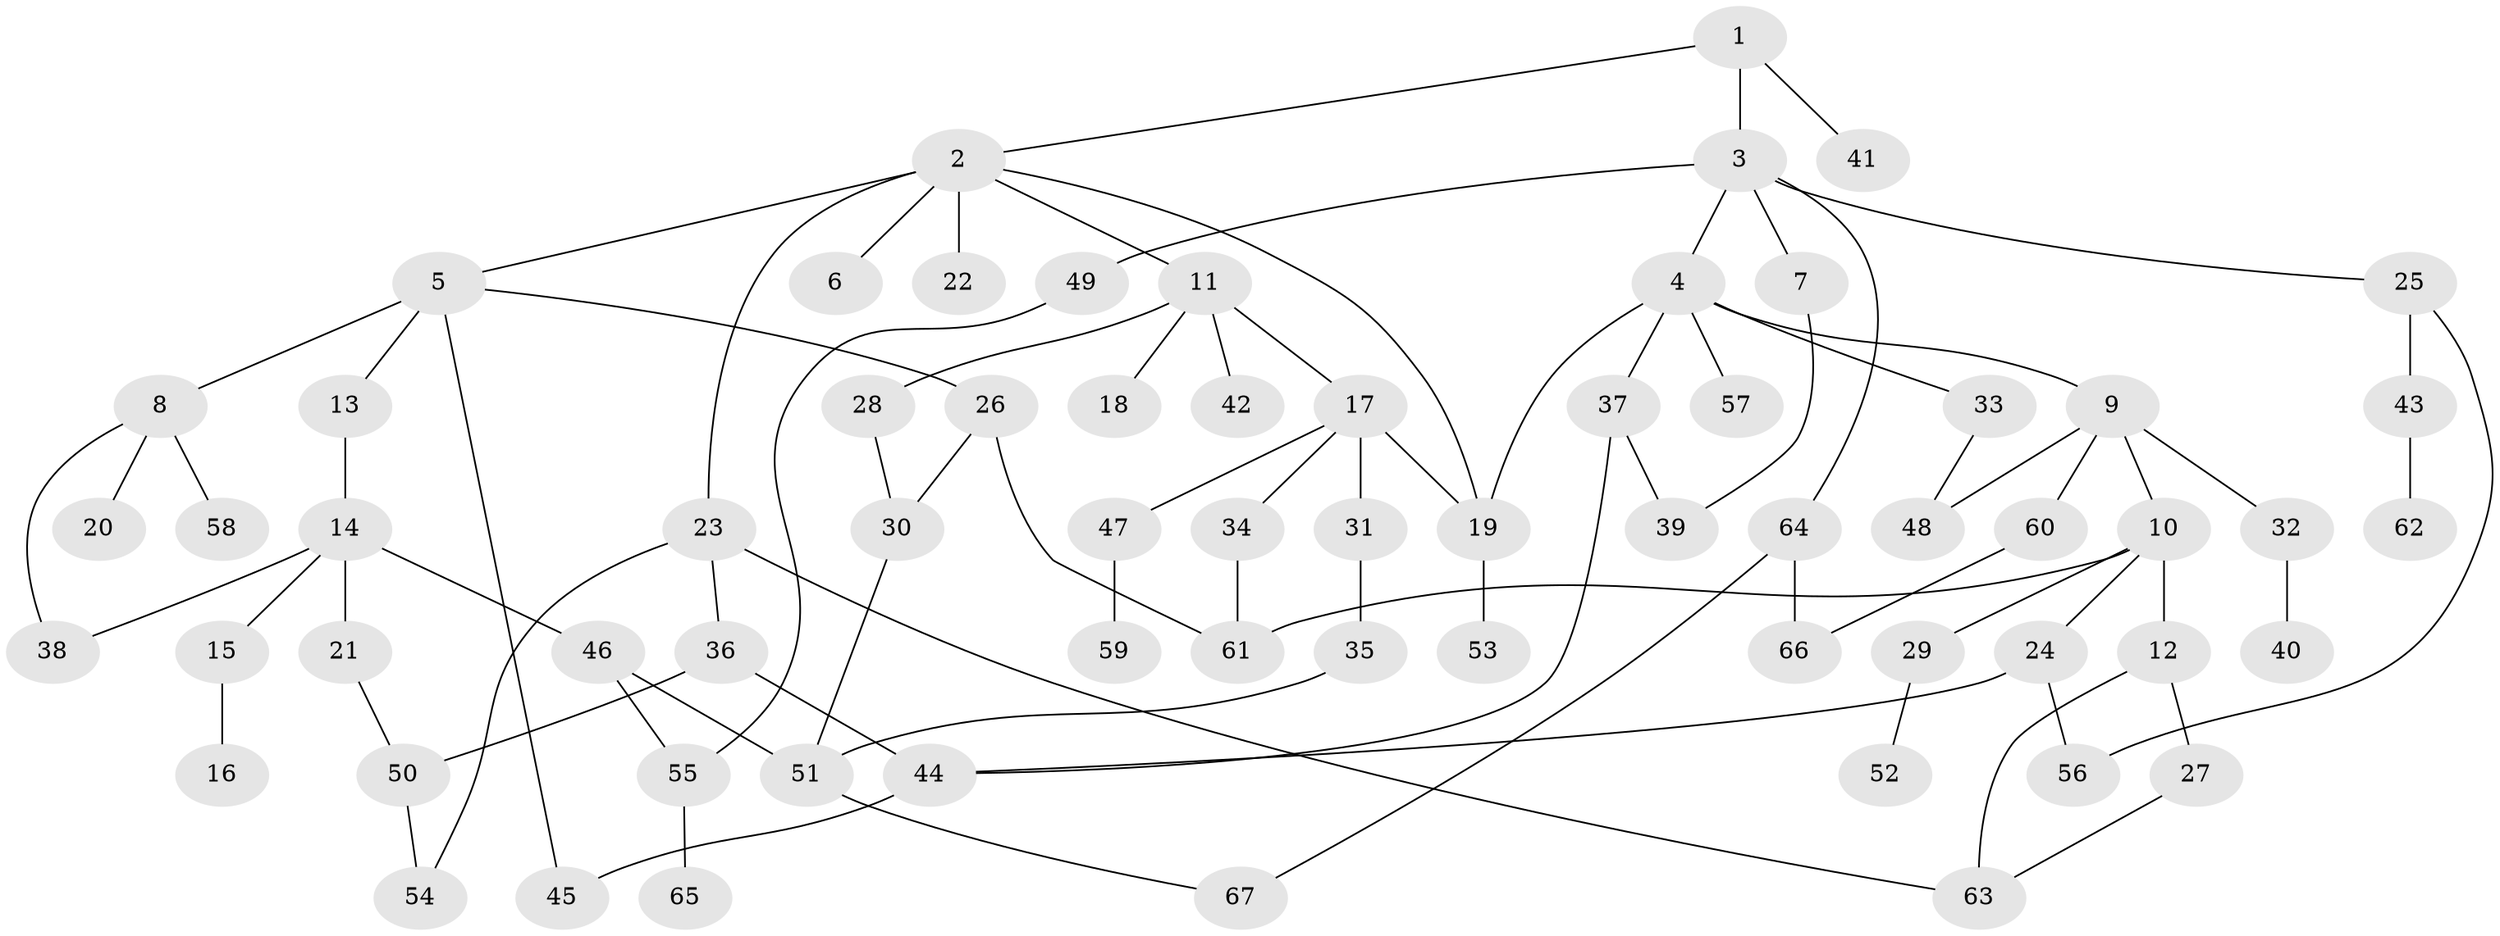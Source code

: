// Generated by graph-tools (version 1.1) at 2025/01/03/09/25 03:01:10]
// undirected, 67 vertices, 87 edges
graph export_dot {
graph [start="1"]
  node [color=gray90,style=filled];
  1;
  2;
  3;
  4;
  5;
  6;
  7;
  8;
  9;
  10;
  11;
  12;
  13;
  14;
  15;
  16;
  17;
  18;
  19;
  20;
  21;
  22;
  23;
  24;
  25;
  26;
  27;
  28;
  29;
  30;
  31;
  32;
  33;
  34;
  35;
  36;
  37;
  38;
  39;
  40;
  41;
  42;
  43;
  44;
  45;
  46;
  47;
  48;
  49;
  50;
  51;
  52;
  53;
  54;
  55;
  56;
  57;
  58;
  59;
  60;
  61;
  62;
  63;
  64;
  65;
  66;
  67;
  1 -- 2;
  1 -- 3;
  1 -- 41;
  2 -- 5;
  2 -- 6;
  2 -- 11;
  2 -- 22;
  2 -- 23;
  2 -- 19;
  3 -- 4;
  3 -- 7;
  3 -- 25;
  3 -- 49;
  3 -- 64;
  4 -- 9;
  4 -- 19;
  4 -- 33;
  4 -- 37;
  4 -- 57;
  5 -- 8;
  5 -- 13;
  5 -- 26;
  5 -- 45;
  7 -- 39;
  8 -- 20;
  8 -- 38;
  8 -- 58;
  9 -- 10;
  9 -- 32;
  9 -- 60;
  9 -- 48;
  10 -- 12;
  10 -- 24;
  10 -- 29;
  10 -- 61;
  11 -- 17;
  11 -- 18;
  11 -- 28;
  11 -- 42;
  12 -- 27;
  12 -- 63;
  13 -- 14;
  14 -- 15;
  14 -- 21;
  14 -- 46;
  14 -- 38;
  15 -- 16;
  17 -- 31;
  17 -- 34;
  17 -- 47;
  17 -- 19;
  19 -- 53;
  21 -- 50;
  23 -- 36;
  23 -- 54;
  23 -- 63;
  24 -- 44;
  24 -- 56;
  25 -- 43;
  25 -- 56;
  26 -- 30;
  26 -- 61;
  27 -- 63;
  28 -- 30;
  29 -- 52;
  30 -- 51;
  31 -- 35;
  32 -- 40;
  33 -- 48;
  34 -- 61;
  35 -- 51;
  36 -- 50;
  36 -- 44;
  37 -- 39;
  37 -- 44;
  43 -- 62;
  44 -- 45;
  46 -- 55;
  46 -- 51;
  47 -- 59;
  49 -- 55;
  50 -- 54;
  51 -- 67;
  55 -- 65;
  60 -- 66;
  64 -- 67;
  64 -- 66;
}

